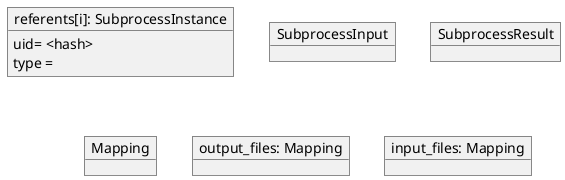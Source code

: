 ; Allow scalems.executable signatures to be dynamically defined as distinct types
; (implemented in terms of Subprocess) for simpler records, optimized set-up and error checking,
; and potential optimization of resource allocation.
@startuml
object "referents[i]: SubprocessInstance" as instance
instance : uid= <hash>
instance : type =

object SubprocessInput
object SubprocessResult
object Mapping
object "output_files: Mapping" as output_files
object "input_files: Mapping" as input_files

@enduml